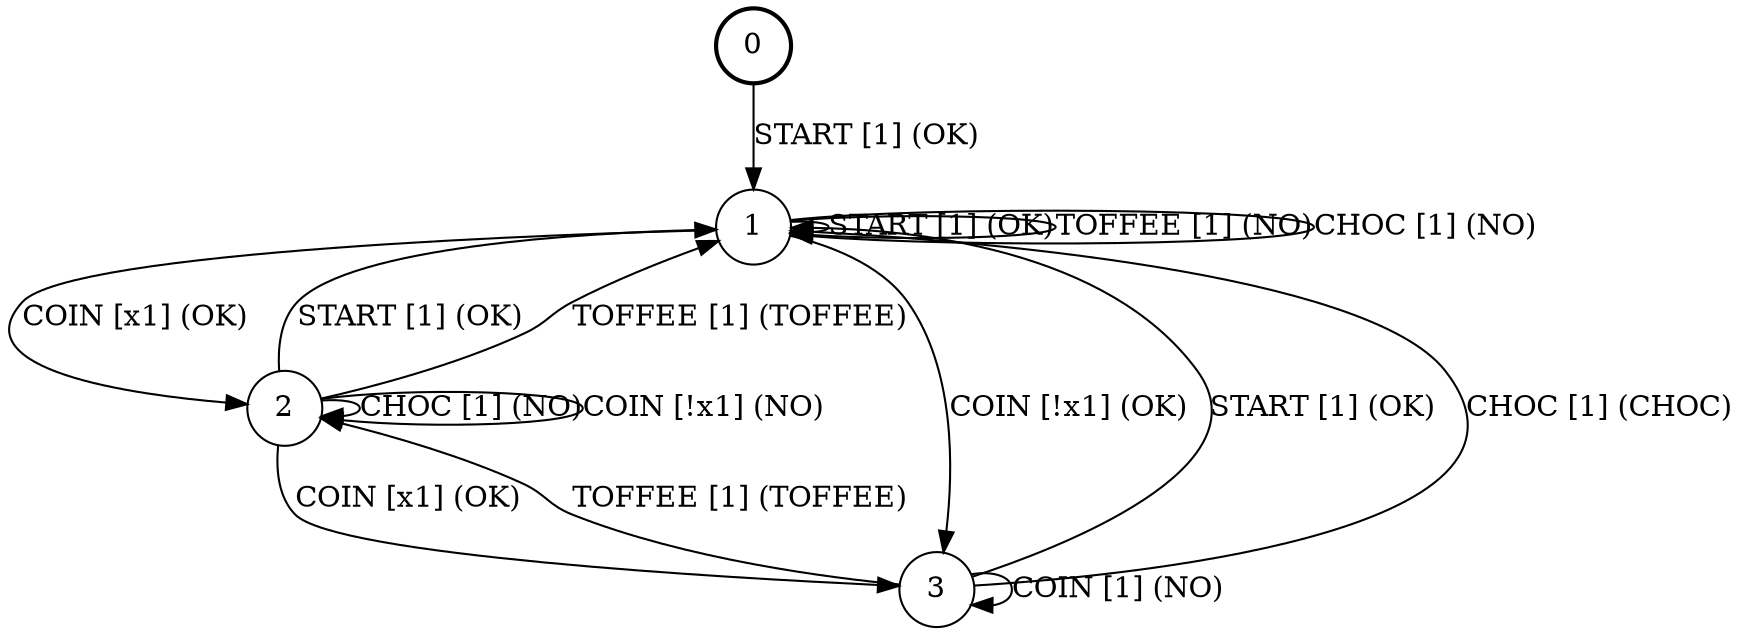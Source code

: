 digraph Automaton {
    node [shape = circle];
    0 [style = "bold"];
    0 -> 1 [label = "START [1] (OK)"];
    1 -> 1 [label = "START [1] (OK)"];
    1 -> 1 [label = "TOFFEE [1] (NO)"];
    1 -> 1 [label = "CHOC [1] (NO)"];
    1 -> 2 [label = "COIN [x1] (OK)"];
    1 -> 3 [label = "COIN [!x1] (OK)"];
    2 -> 2 [label = "CHOC [1] (NO)"];
    2 -> 2 [label = "COIN [!x1] (NO)"];
    2 -> 1 [label = "START [1] (OK)"];
    2 -> 1 [label = "TOFFEE [1] (TOFFEE)"];
    2 -> 3 [label = "COIN [x1] (OK)"];
    3 -> 1 [label = "START [1] (OK)"];
    3 -> 1 [label = "CHOC [1] (CHOC)"];
    3 -> 2 [label = "TOFFEE [1] (TOFFEE)"];
    3 -> 3 [label = "COIN [1] (NO)"];
}
